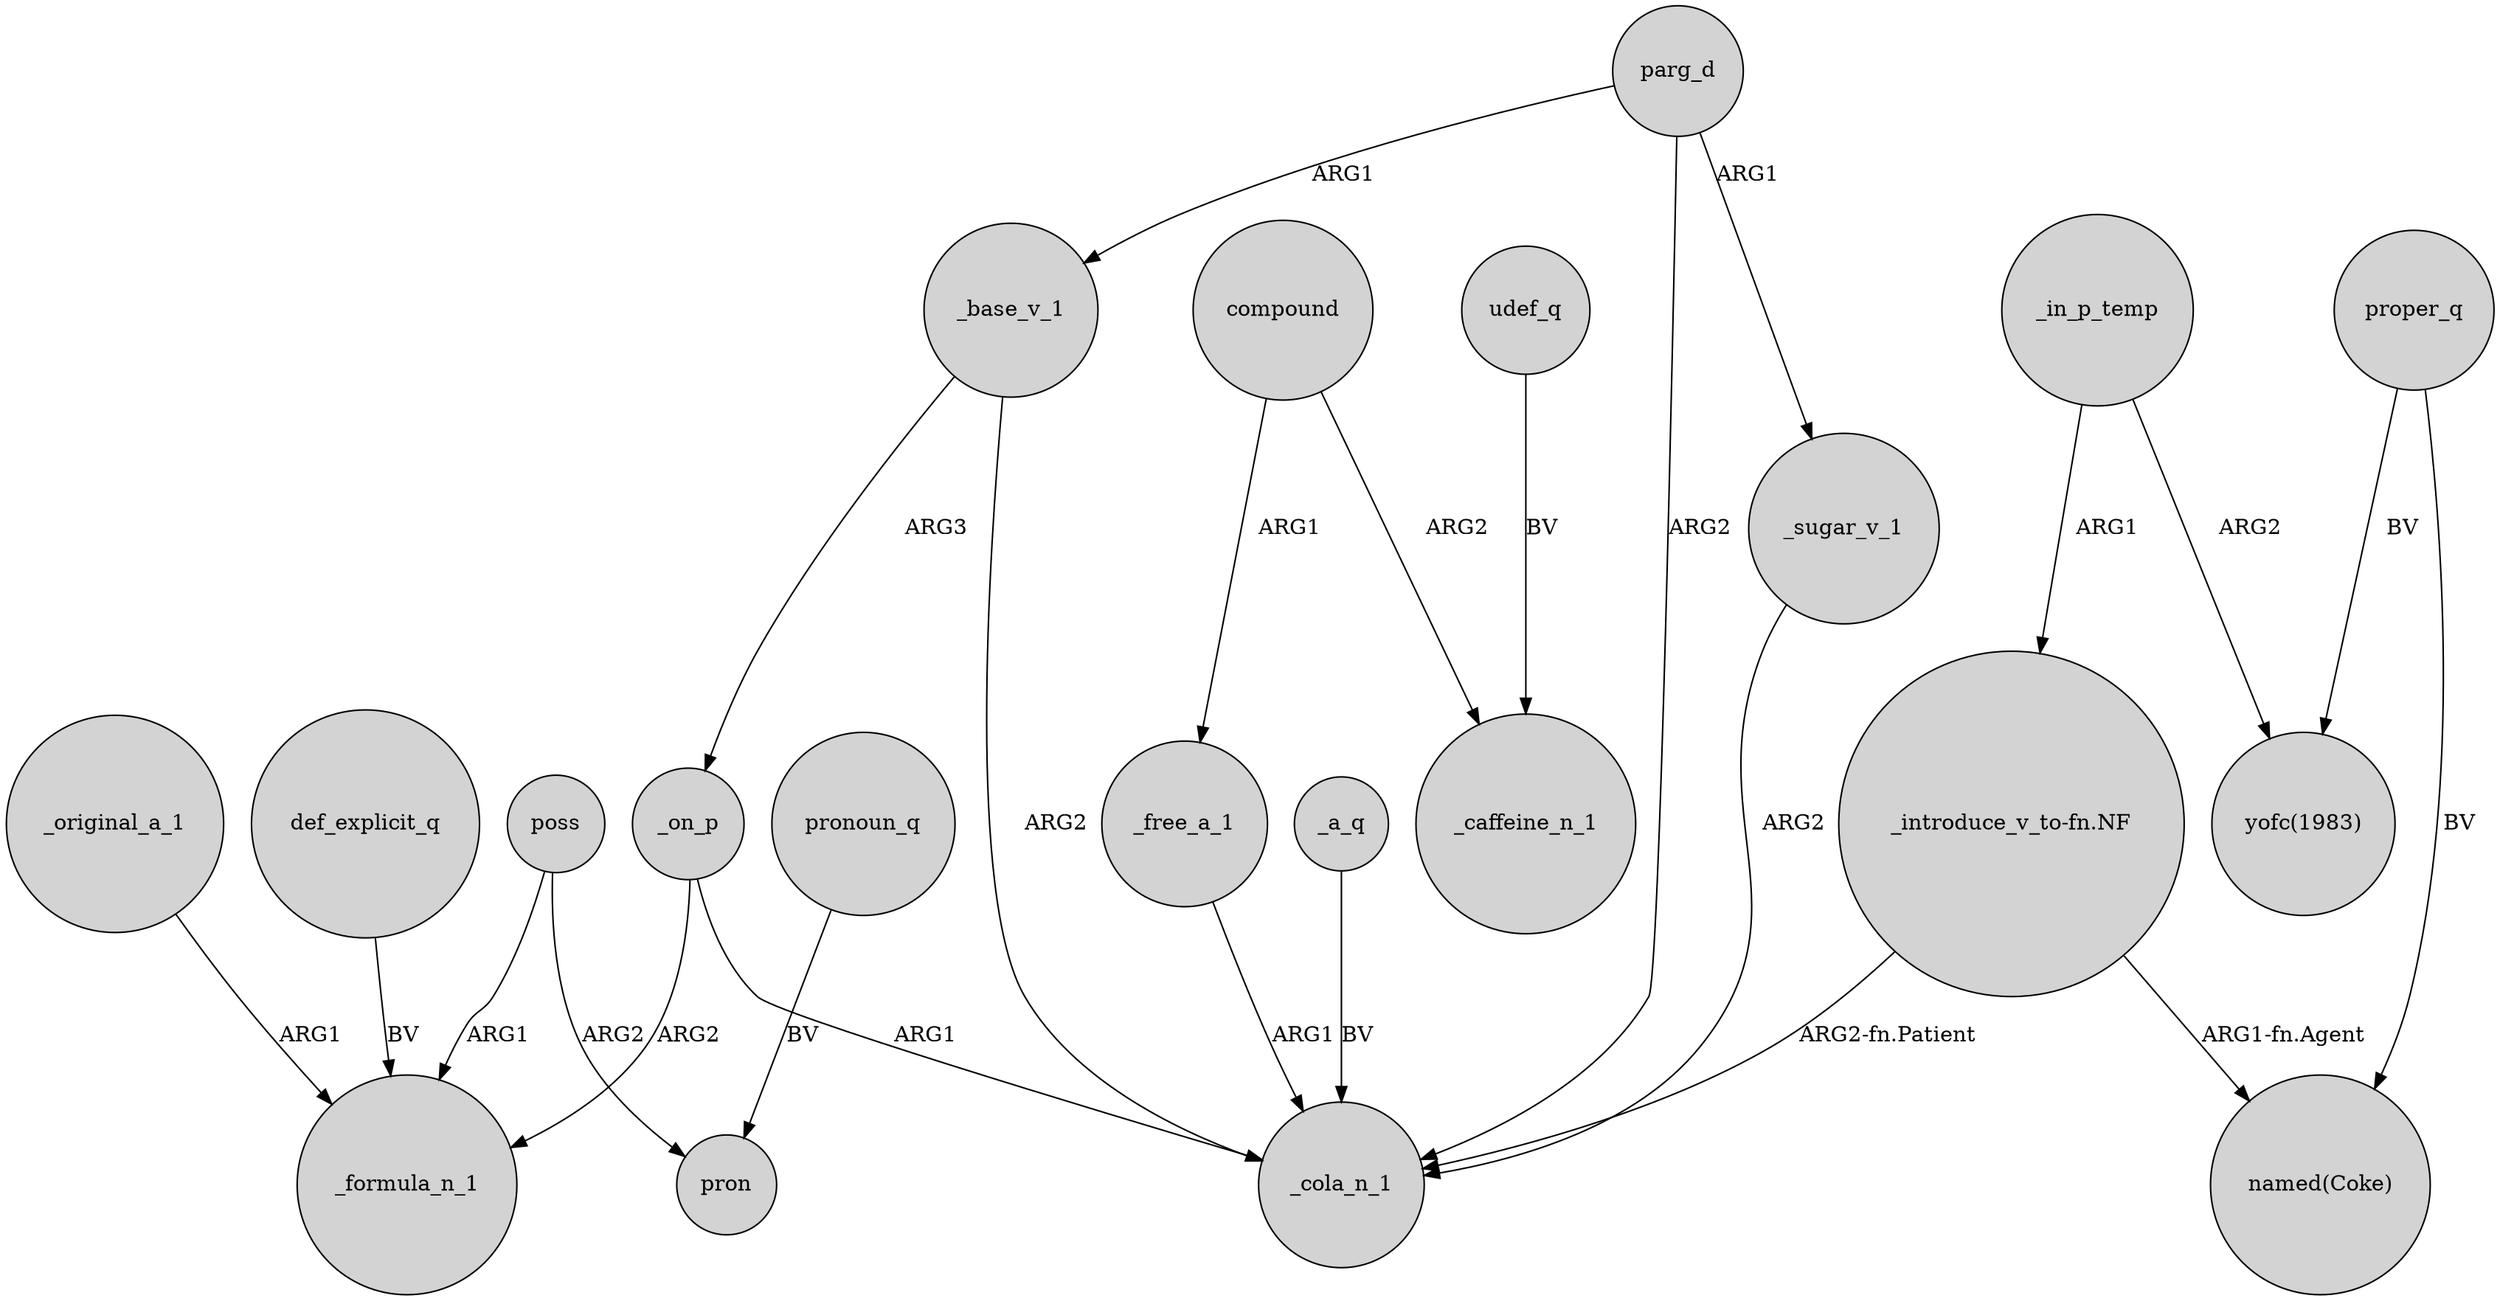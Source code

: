 digraph {
	node [shape=circle style=filled]
	poss -> _formula_n_1 [label=ARG1]
	_base_v_1 -> _on_p [label=ARG3]
	poss -> pron [label=ARG2]
	compound -> _free_a_1 [label=ARG1]
	_on_p -> _formula_n_1 [label=ARG2]
	"_introduce_v_to-fn.NF" -> _cola_n_1 [label="ARG2-fn.Patient"]
	_base_v_1 -> _cola_n_1 [label=ARG2]
	_a_q -> _cola_n_1 [label=BV]
	udef_q -> _caffeine_n_1 [label=BV]
	_on_p -> _cola_n_1 [label=ARG1]
	_original_a_1 -> _formula_n_1 [label=ARG1]
	proper_q -> "named(Coke)" [label=BV]
	proper_q -> "yofc(1983)" [label=BV]
	compound -> _caffeine_n_1 [label=ARG2]
	_in_p_temp -> "_introduce_v_to-fn.NF" [label=ARG1]
	parg_d -> _sugar_v_1 [label=ARG1]
	_sugar_v_1 -> _cola_n_1 [label=ARG2]
	pronoun_q -> pron [label=BV]
	"_introduce_v_to-fn.NF" -> "named(Coke)" [label="ARG1-fn.Agent"]
	def_explicit_q -> _formula_n_1 [label=BV]
	_free_a_1 -> _cola_n_1 [label=ARG1]
	parg_d -> _base_v_1 [label=ARG1]
	parg_d -> _cola_n_1 [label=ARG2]
	_in_p_temp -> "yofc(1983)" [label=ARG2]
}
